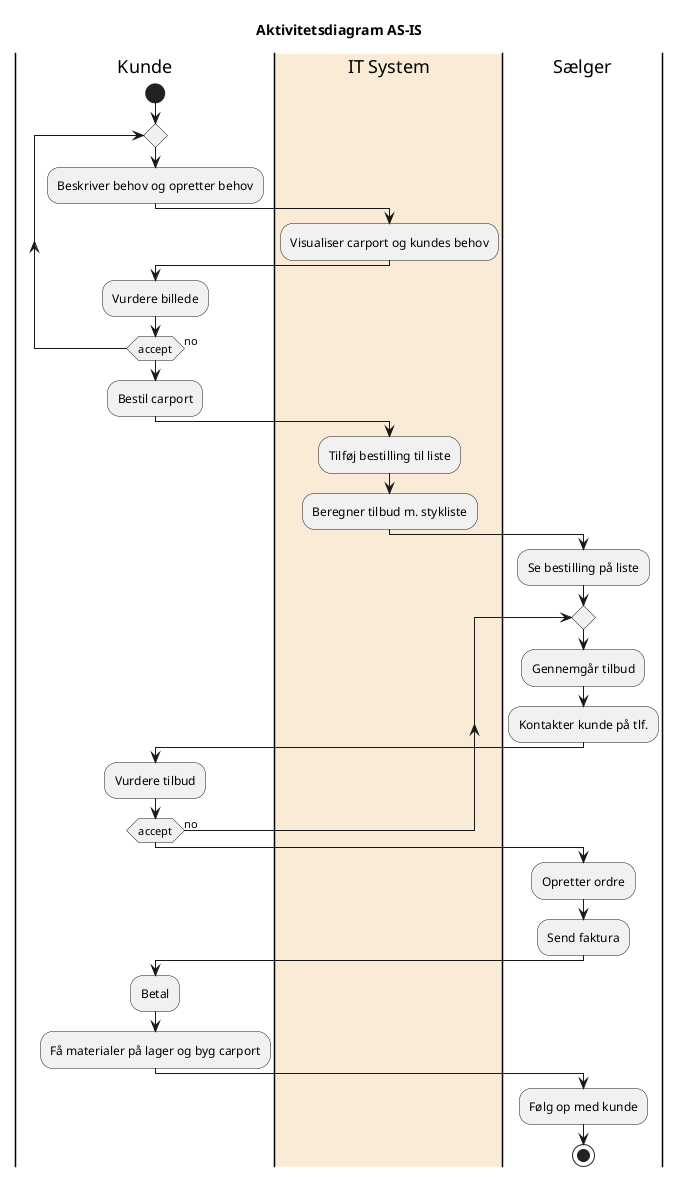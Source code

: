 @startuml
Title Aktivitetsdiagram AS-IS


|Kunde|
start
repeat
:Beskriver behov og opretter behov;

|#AntiqueWhite|IT System|
:Visualiser carport og kundes behov;

|Kunde|
:Vurdere billede;
repeat while (accept) is (no)
:Bestil carport;

|#AntiqueWhite|IT System|
:Tilføj bestilling til liste;
:Beregner tilbud m. stykliste;


|Sælger|
:Se bestilling på liste;
repeat

|Sælger|
:Gennemgår tilbud;
:Kontakter kunde på tlf.;

|Kunde|
:Vurdere tilbud;

repeat while (accept) is (no)


|Sælger|
:Opretter ordre;
:Send faktura;

|Kunde|
:Betal;
:Få materialer på lager og byg carport;

|Sælger|
:Følg op med kunde;
stop



@enduml